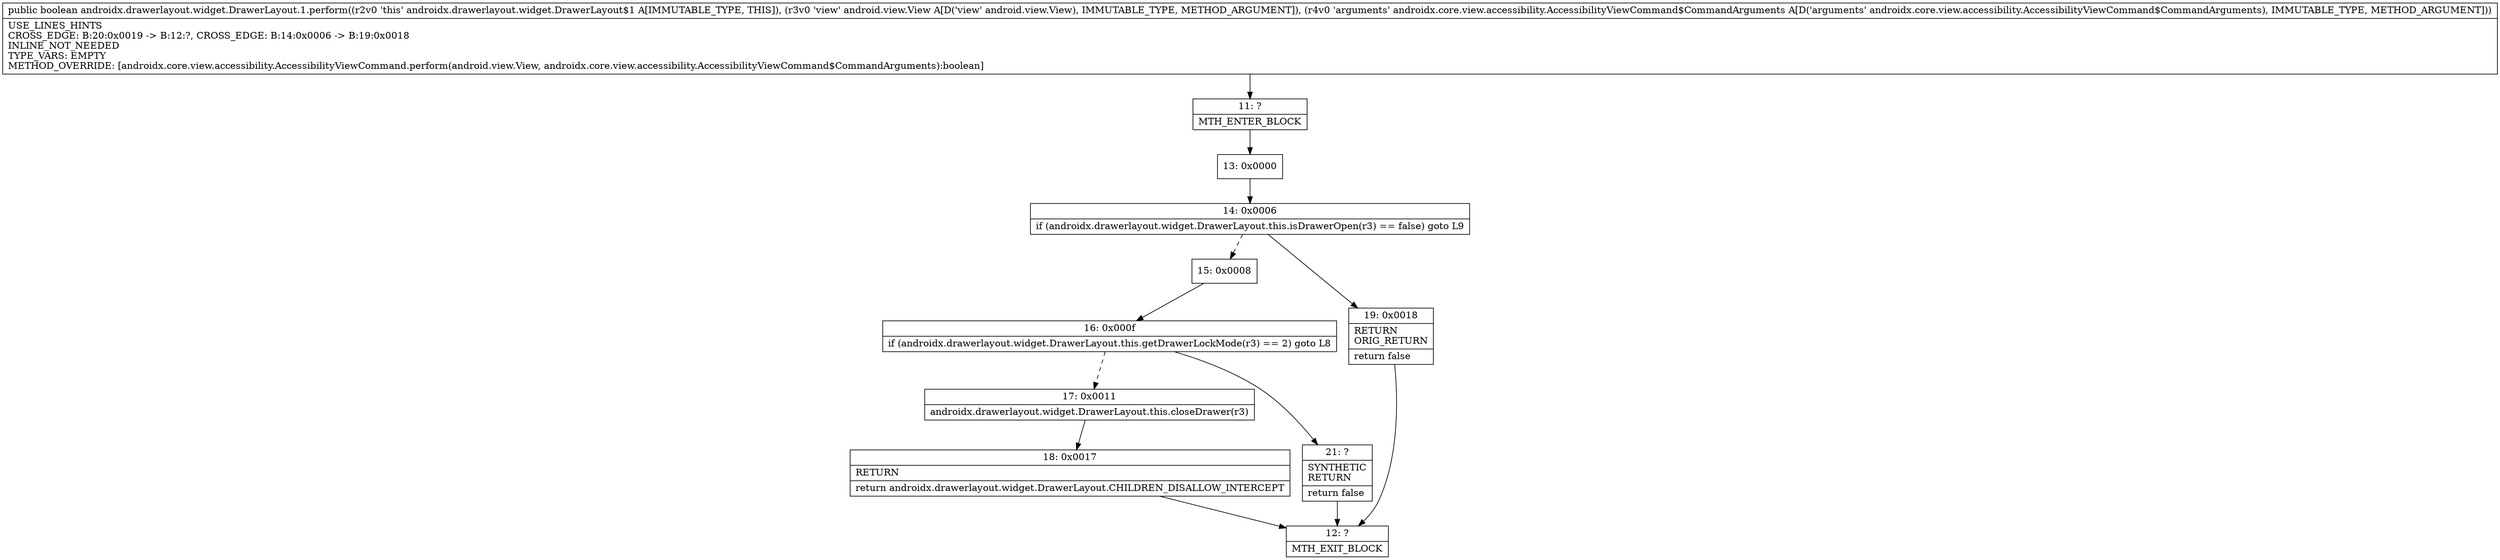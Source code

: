 digraph "CFG forandroidx.drawerlayout.widget.DrawerLayout.1.perform(Landroid\/view\/View;Landroidx\/core\/view\/accessibility\/AccessibilityViewCommand$CommandArguments;)Z" {
Node_11 [shape=record,label="{11\:\ ?|MTH_ENTER_BLOCK\l}"];
Node_13 [shape=record,label="{13\:\ 0x0000}"];
Node_14 [shape=record,label="{14\:\ 0x0006|if (androidx.drawerlayout.widget.DrawerLayout.this.isDrawerOpen(r3) == false) goto L9\l}"];
Node_15 [shape=record,label="{15\:\ 0x0008}"];
Node_16 [shape=record,label="{16\:\ 0x000f|if (androidx.drawerlayout.widget.DrawerLayout.this.getDrawerLockMode(r3) == 2) goto L8\l}"];
Node_17 [shape=record,label="{17\:\ 0x0011|androidx.drawerlayout.widget.DrawerLayout.this.closeDrawer(r3)\l}"];
Node_18 [shape=record,label="{18\:\ 0x0017|RETURN\l|return androidx.drawerlayout.widget.DrawerLayout.CHILDREN_DISALLOW_INTERCEPT\l}"];
Node_12 [shape=record,label="{12\:\ ?|MTH_EXIT_BLOCK\l}"];
Node_21 [shape=record,label="{21\:\ ?|SYNTHETIC\lRETURN\l|return false\l}"];
Node_19 [shape=record,label="{19\:\ 0x0018|RETURN\lORIG_RETURN\l|return false\l}"];
MethodNode[shape=record,label="{public boolean androidx.drawerlayout.widget.DrawerLayout.1.perform((r2v0 'this' androidx.drawerlayout.widget.DrawerLayout$1 A[IMMUTABLE_TYPE, THIS]), (r3v0 'view' android.view.View A[D('view' android.view.View), IMMUTABLE_TYPE, METHOD_ARGUMENT]), (r4v0 'arguments' androidx.core.view.accessibility.AccessibilityViewCommand$CommandArguments A[D('arguments' androidx.core.view.accessibility.AccessibilityViewCommand$CommandArguments), IMMUTABLE_TYPE, METHOD_ARGUMENT]))  | USE_LINES_HINTS\lCROSS_EDGE: B:20:0x0019 \-\> B:12:?, CROSS_EDGE: B:14:0x0006 \-\> B:19:0x0018\lINLINE_NOT_NEEDED\lTYPE_VARS: EMPTY\lMETHOD_OVERRIDE: [androidx.core.view.accessibility.AccessibilityViewCommand.perform(android.view.View, androidx.core.view.accessibility.AccessibilityViewCommand$CommandArguments):boolean]\l}"];
MethodNode -> Node_11;Node_11 -> Node_13;
Node_13 -> Node_14;
Node_14 -> Node_15[style=dashed];
Node_14 -> Node_19;
Node_15 -> Node_16;
Node_16 -> Node_17[style=dashed];
Node_16 -> Node_21;
Node_17 -> Node_18;
Node_18 -> Node_12;
Node_21 -> Node_12;
Node_19 -> Node_12;
}

